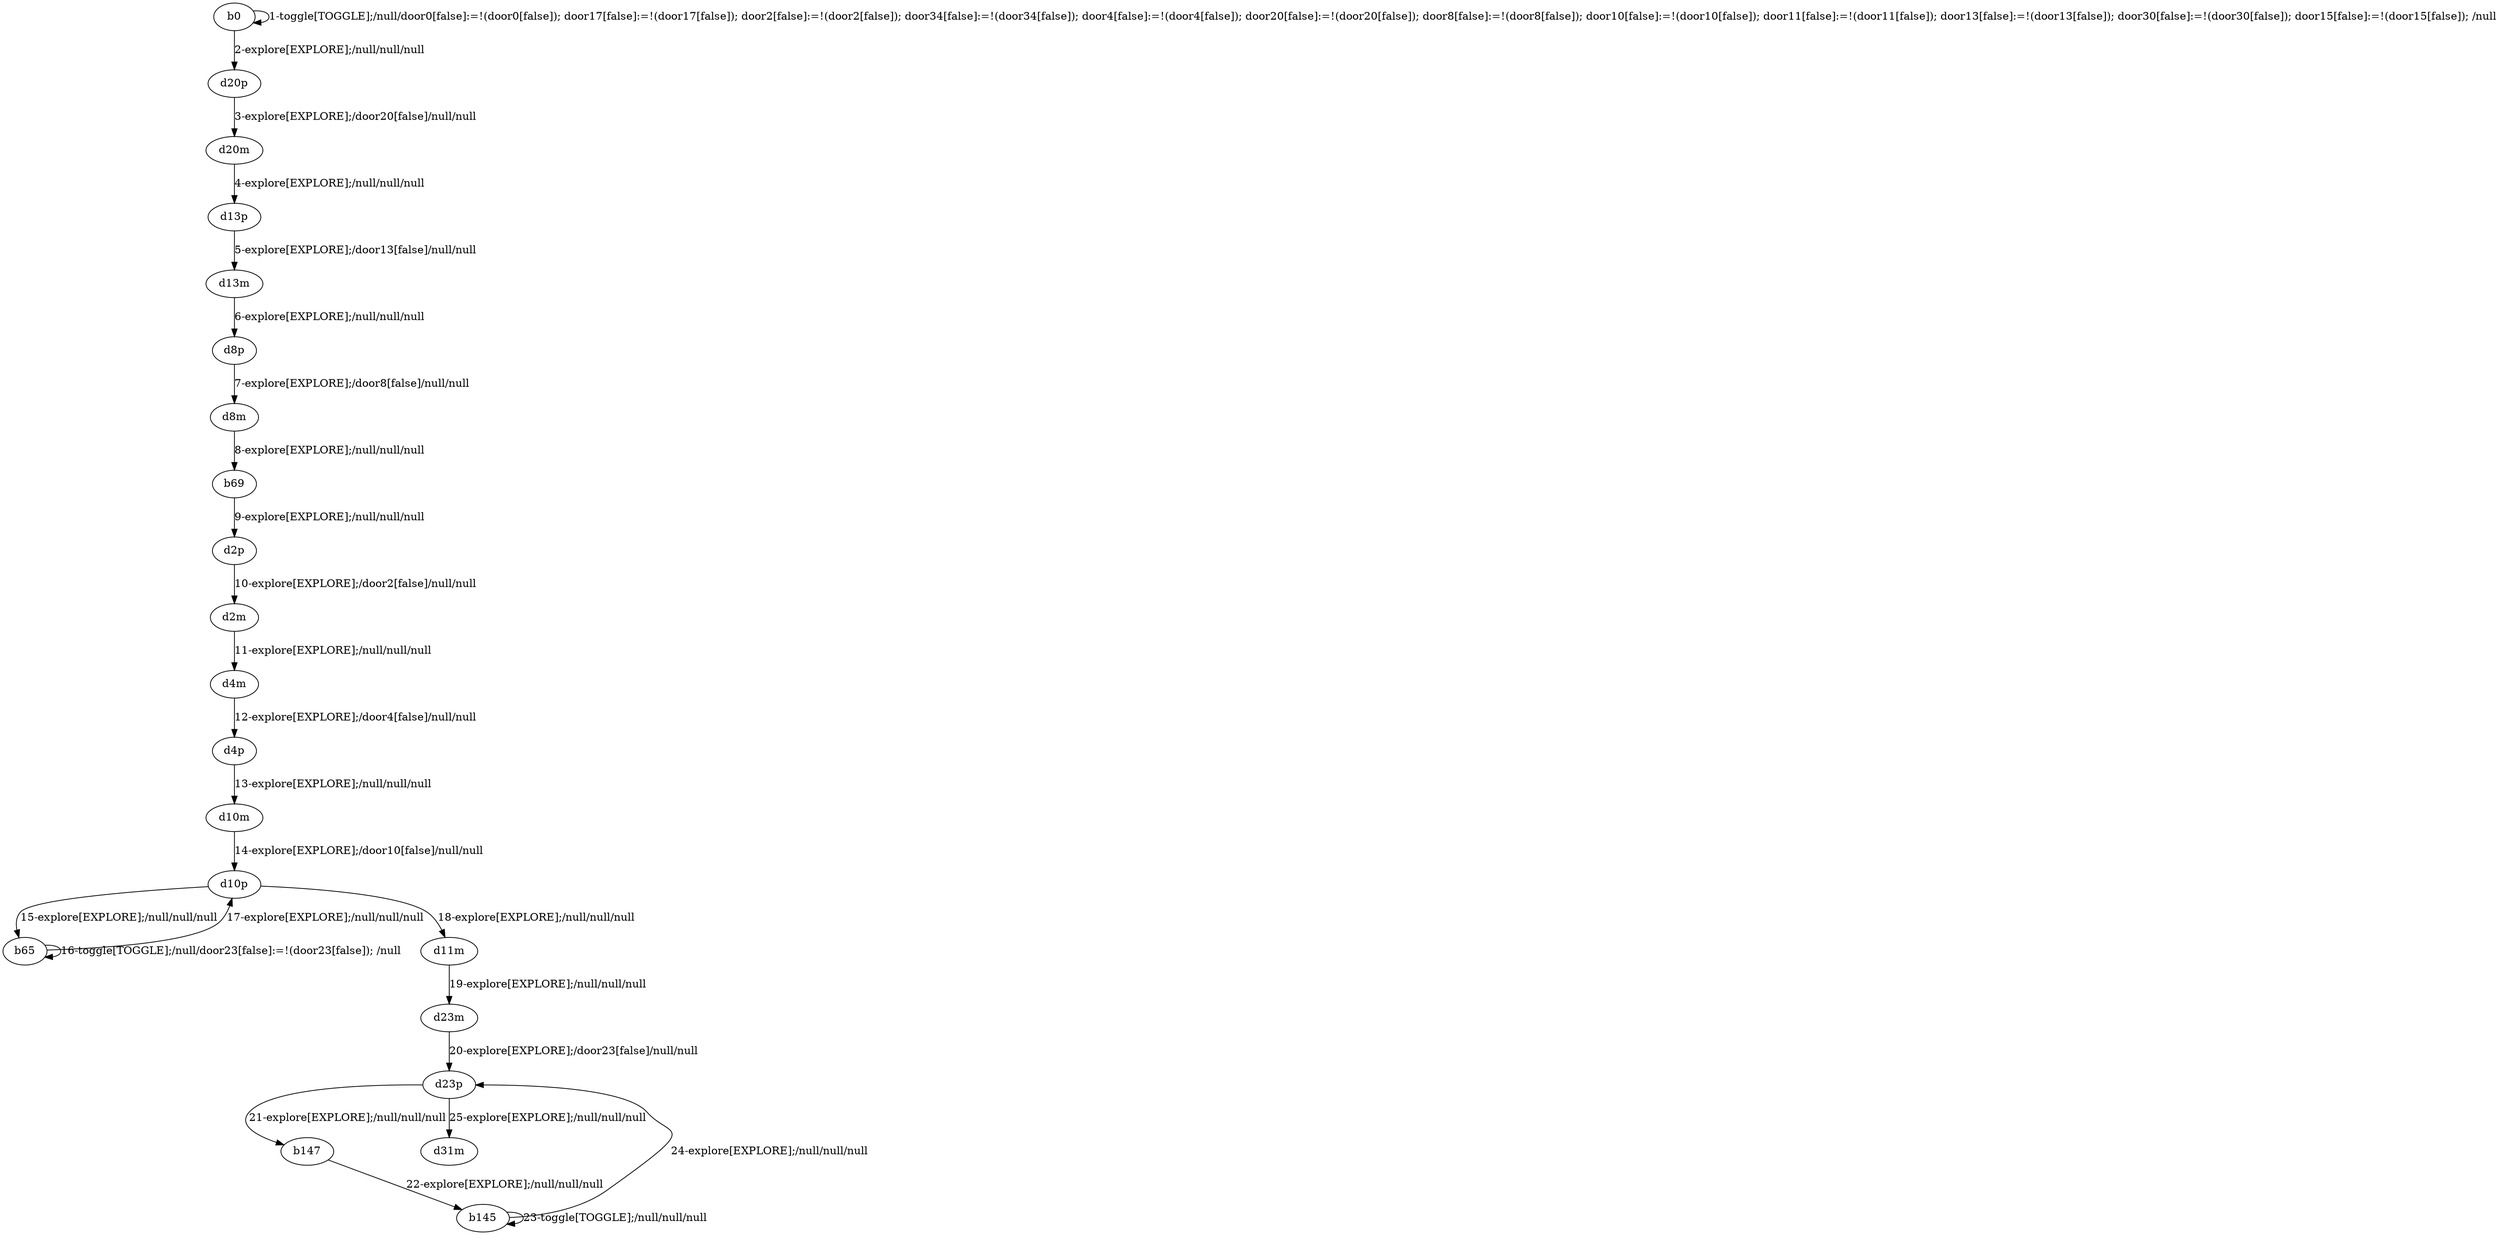 # Total number of goals covered by this test: 4
# d23p --> b147
# b145 --> d23p
# b147 --> b145
# b145 --> b145

digraph g {
"b0" -> "b0" [label = "1-toggle[TOGGLE];/null/door0[false]:=!(door0[false]); door17[false]:=!(door17[false]); door2[false]:=!(door2[false]); door34[false]:=!(door34[false]); door4[false]:=!(door4[false]); door20[false]:=!(door20[false]); door8[false]:=!(door8[false]); door10[false]:=!(door10[false]); door11[false]:=!(door11[false]); door13[false]:=!(door13[false]); door30[false]:=!(door30[false]); door15[false]:=!(door15[false]); /null"];
"b0" -> "d20p" [label = "2-explore[EXPLORE];/null/null/null"];
"d20p" -> "d20m" [label = "3-explore[EXPLORE];/door20[false]/null/null"];
"d20m" -> "d13p" [label = "4-explore[EXPLORE];/null/null/null"];
"d13p" -> "d13m" [label = "5-explore[EXPLORE];/door13[false]/null/null"];
"d13m" -> "d8p" [label = "6-explore[EXPLORE];/null/null/null"];
"d8p" -> "d8m" [label = "7-explore[EXPLORE];/door8[false]/null/null"];
"d8m" -> "b69" [label = "8-explore[EXPLORE];/null/null/null"];
"b69" -> "d2p" [label = "9-explore[EXPLORE];/null/null/null"];
"d2p" -> "d2m" [label = "10-explore[EXPLORE];/door2[false]/null/null"];
"d2m" -> "d4m" [label = "11-explore[EXPLORE];/null/null/null"];
"d4m" -> "d4p" [label = "12-explore[EXPLORE];/door4[false]/null/null"];
"d4p" -> "d10m" [label = "13-explore[EXPLORE];/null/null/null"];
"d10m" -> "d10p" [label = "14-explore[EXPLORE];/door10[false]/null/null"];
"d10p" -> "b65" [label = "15-explore[EXPLORE];/null/null/null"];
"b65" -> "b65" [label = "16-toggle[TOGGLE];/null/door23[false]:=!(door23[false]); /null"];
"b65" -> "d10p" [label = "17-explore[EXPLORE];/null/null/null"];
"d10p" -> "d11m" [label = "18-explore[EXPLORE];/null/null/null"];
"d11m" -> "d23m" [label = "19-explore[EXPLORE];/null/null/null"];
"d23m" -> "d23p" [label = "20-explore[EXPLORE];/door23[false]/null/null"];
"d23p" -> "b147" [label = "21-explore[EXPLORE];/null/null/null"];
"b147" -> "b145" [label = "22-explore[EXPLORE];/null/null/null"];
"b145" -> "b145" [label = "23-toggle[TOGGLE];/null/null/null"];
"b145" -> "d23p" [label = "24-explore[EXPLORE];/null/null/null"];
"d23p" -> "d31m" [label = "25-explore[EXPLORE];/null/null/null"];
}